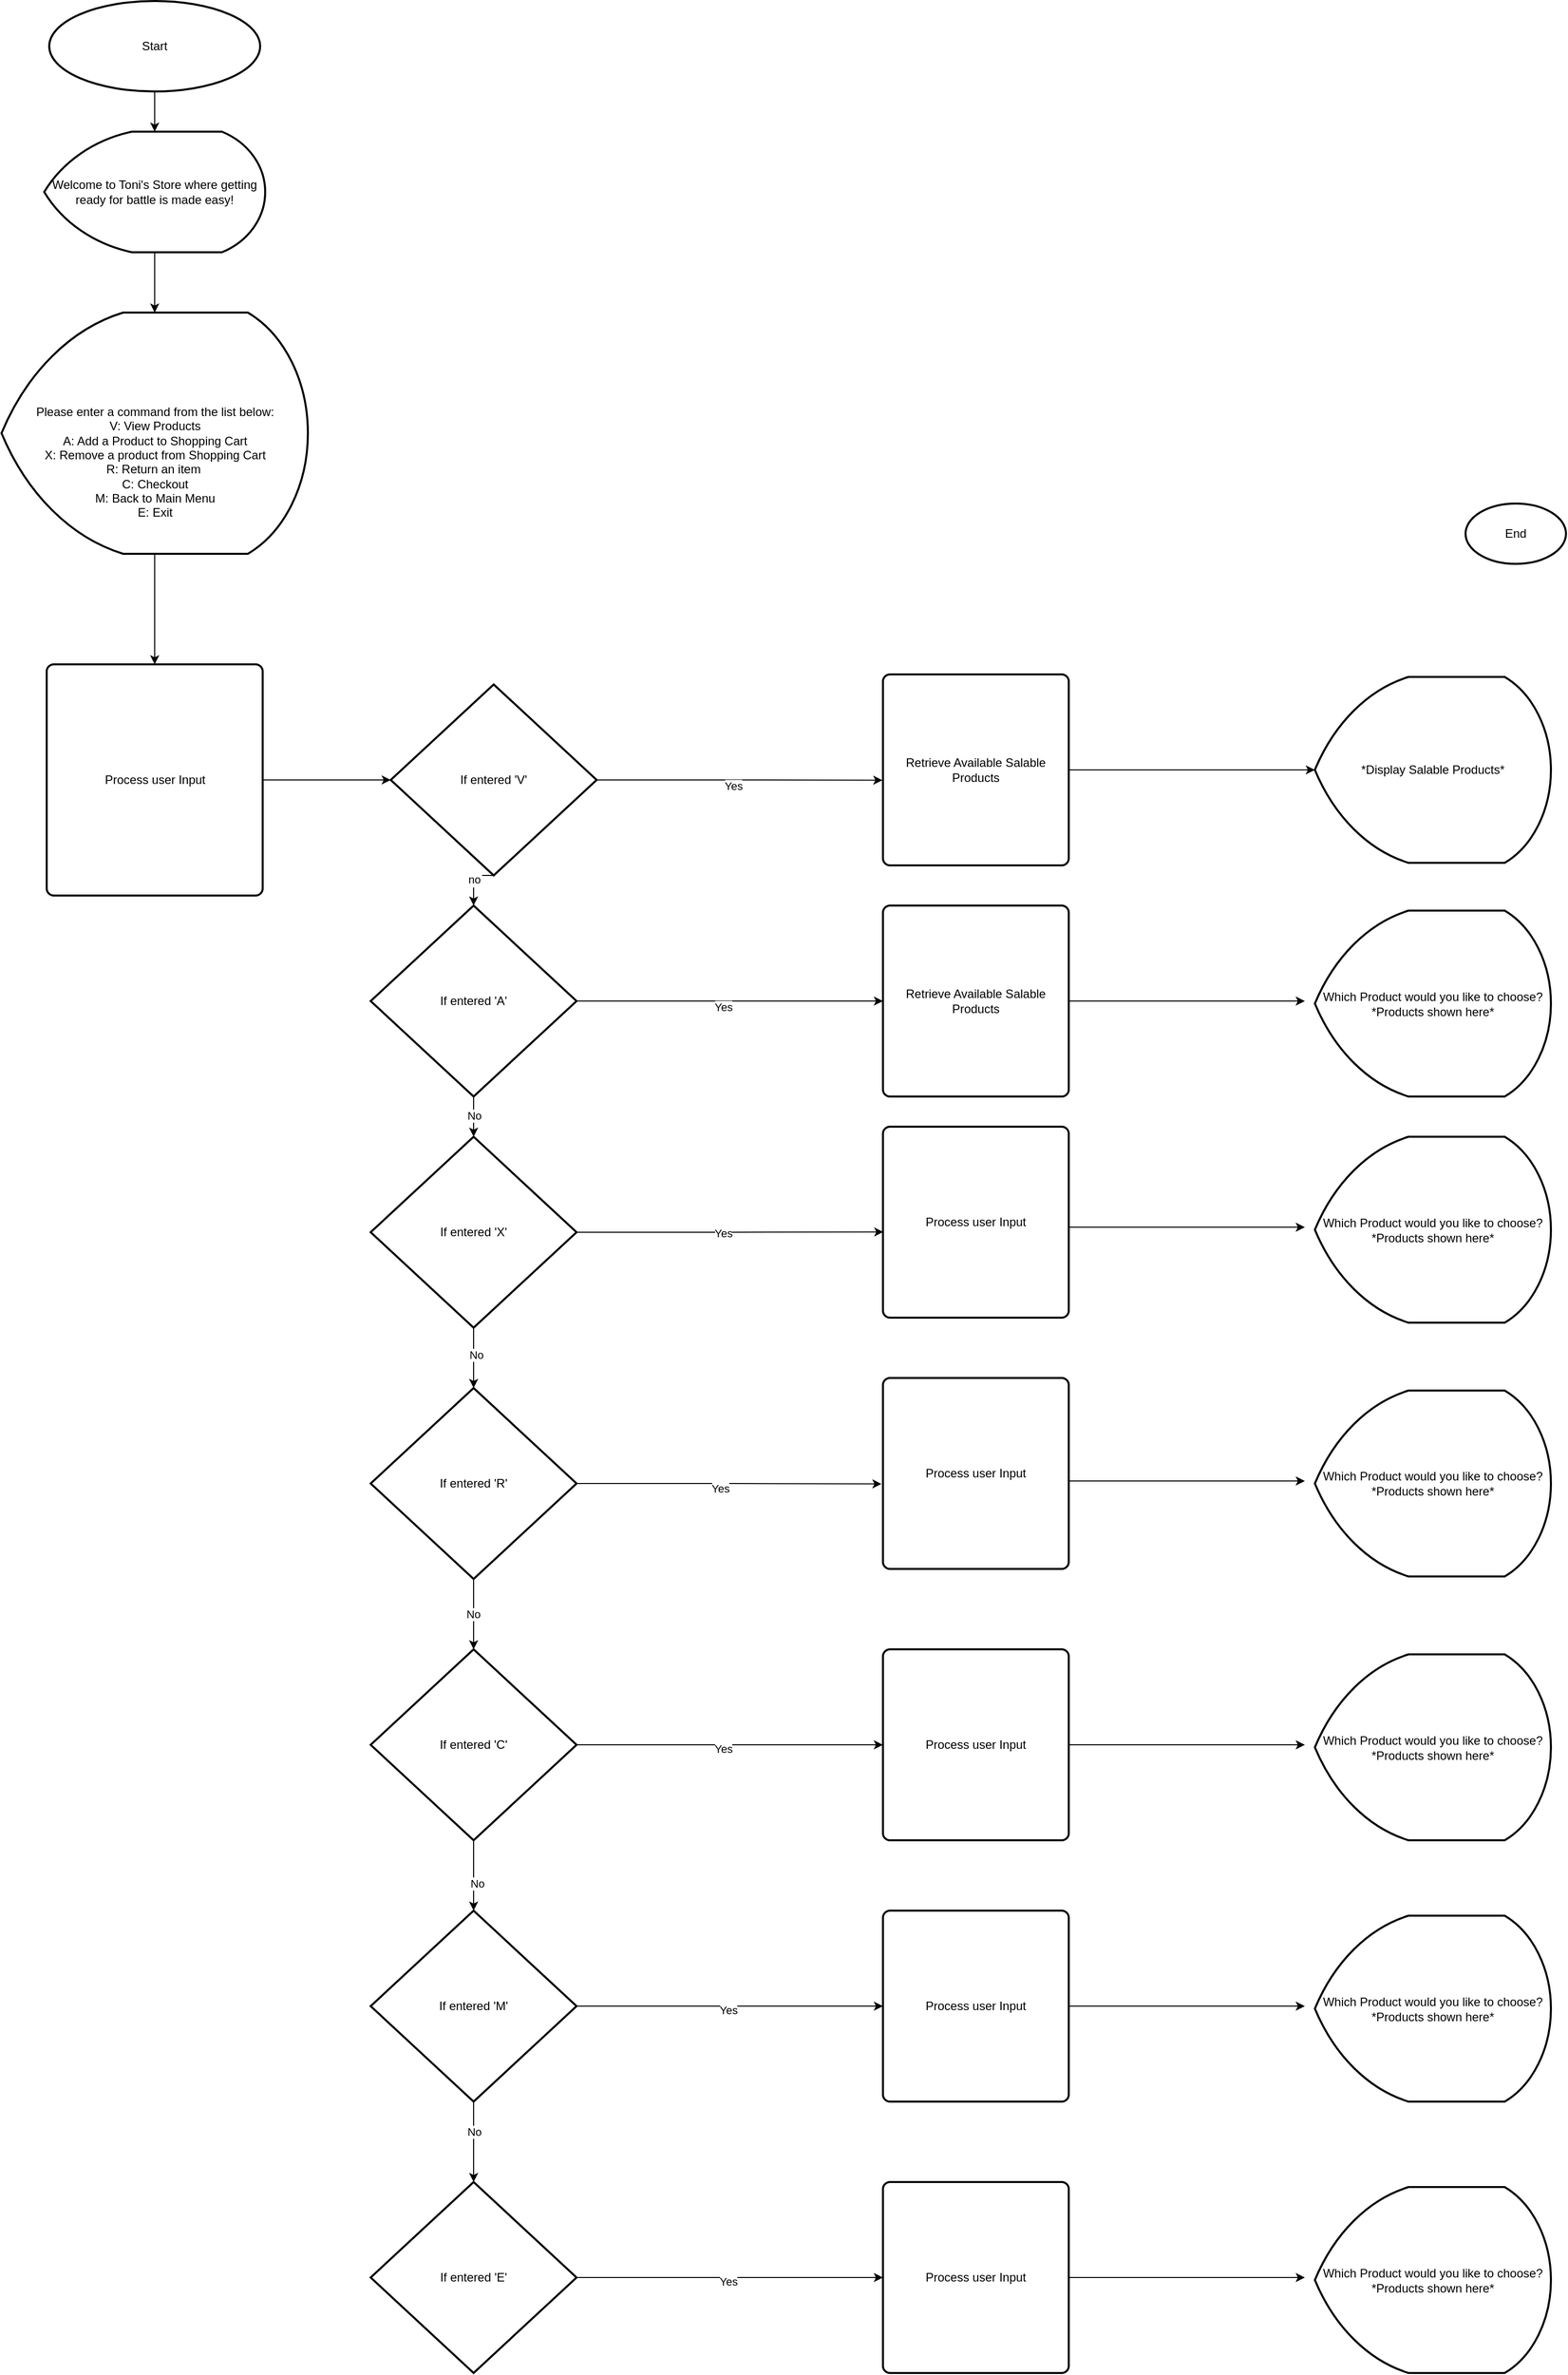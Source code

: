 <mxfile version="23.1.5" type="github">
  <diagram name="Page-1" id="eIcaw5Ktxpqwb3rYndxn">
    <mxGraphModel dx="1588" dy="1078" grid="1" gridSize="10" guides="1" tooltips="1" connect="1" arrows="1" fold="1" page="1" pageScale="1" pageWidth="850" pageHeight="1100" math="0" shadow="0">
      <root>
        <mxCell id="0" />
        <mxCell id="1" parent="0" />
        <mxCell id="yzI9sUqMzmRR-9goqgxq-1" value="Process user Input" style="rounded=1;whiteSpace=wrap;html=1;absoluteArcSize=1;arcSize=14;strokeWidth=2;" parent="1" vertex="1">
          <mxGeometry x="57.5" y="670" width="215" height="230" as="geometry" />
        </mxCell>
        <mxCell id="yzI9sUqMzmRR-9goqgxq-8" style="edgeStyle=orthogonalEdgeStyle;rounded=0;orthogonalLoop=1;jettySize=auto;html=1;exitX=0.5;exitY=1;exitDx=0;exitDy=0;exitPerimeter=0;" parent="1" source="yzI9sUqMzmRR-9goqgxq-2" target="yzI9sUqMzmRR-9goqgxq-7" edge="1">
          <mxGeometry relative="1" as="geometry" />
        </mxCell>
        <mxCell id="yzI9sUqMzmRR-9goqgxq-2" value="Welcome to Toni&#39;s Store where getting ready for battle is made easy!" style="strokeWidth=2;html=1;shape=mxgraph.flowchart.display;whiteSpace=wrap;" parent="1" vertex="1">
          <mxGeometry x="55" y="140" width="220" height="120" as="geometry" />
        </mxCell>
        <mxCell id="yzI9sUqMzmRR-9goqgxq-6" style="edgeStyle=orthogonalEdgeStyle;rounded=0;orthogonalLoop=1;jettySize=auto;html=1;exitX=0.5;exitY=1;exitDx=0;exitDy=0;exitPerimeter=0;" parent="1" source="yzI9sUqMzmRR-9goqgxq-3" target="yzI9sUqMzmRR-9goqgxq-2" edge="1">
          <mxGeometry relative="1" as="geometry" />
        </mxCell>
        <mxCell id="yzI9sUqMzmRR-9goqgxq-3" value="Start" style="strokeWidth=2;html=1;shape=mxgraph.flowchart.start_1;whiteSpace=wrap;" parent="1" vertex="1">
          <mxGeometry x="60" y="10" width="210" height="90" as="geometry" />
        </mxCell>
        <mxCell id="yzI9sUqMzmRR-9goqgxq-4" value="If entered &#39;V&#39;" style="strokeWidth=2;html=1;shape=mxgraph.flowchart.decision;whiteSpace=wrap;" parent="1" vertex="1">
          <mxGeometry x="400" y="690" width="205" height="190" as="geometry" />
        </mxCell>
        <mxCell id="yzI9sUqMzmRR-9goqgxq-5" value="End" style="strokeWidth=2;html=1;shape=mxgraph.flowchart.start_1;whiteSpace=wrap;" parent="1" vertex="1">
          <mxGeometry x="1470" y="510" width="100" height="60" as="geometry" />
        </mxCell>
        <mxCell id="yzI9sUqMzmRR-9goqgxq-9" style="edgeStyle=orthogonalEdgeStyle;rounded=0;orthogonalLoop=1;jettySize=auto;html=1;exitX=0.5;exitY=1;exitDx=0;exitDy=0;exitPerimeter=0;entryX=0.5;entryY=0;entryDx=0;entryDy=0;" parent="1" source="yzI9sUqMzmRR-9goqgxq-7" target="yzI9sUqMzmRR-9goqgxq-1" edge="1">
          <mxGeometry relative="1" as="geometry" />
        </mxCell>
        <mxCell id="yzI9sUqMzmRR-9goqgxq-7" value="&lt;br&gt;&lt;br&gt;&lt;br&gt;&lt;br&gt;&lt;br&gt;Please enter a command from the list below:&lt;br&gt;V: View Products&lt;br&gt;A: Add a Product to Shopping Cart&lt;br&gt;X: Remove a product from Shopping Cart&lt;br&gt;R: Return an item&amp;nbsp;&lt;br&gt;C: Checkout&lt;br&gt;M: Back to Main Menu&lt;br&gt;E: Exit&lt;br&gt;&lt;div&gt;&lt;br&gt;&lt;/div&gt;" style="strokeWidth=2;html=1;shape=mxgraph.flowchart.display;whiteSpace=wrap;" parent="1" vertex="1">
          <mxGeometry x="12.5" y="320" width="305" height="240" as="geometry" />
        </mxCell>
        <mxCell id="yzI9sUqMzmRR-9goqgxq-39" style="edgeStyle=orthogonalEdgeStyle;rounded=0;orthogonalLoop=1;jettySize=auto;html=1;exitX=1;exitY=0.5;exitDx=0;exitDy=0;exitPerimeter=0;entryX=0;entryY=0.5;entryDx=0;entryDy=0;" parent="1" source="yzI9sUqMzmRR-9goqgxq-10" target="yzI9sUqMzmRR-9goqgxq-31" edge="1">
          <mxGeometry relative="1" as="geometry" />
        </mxCell>
        <mxCell id="yzI9sUqMzmRR-9goqgxq-40" value="Yes" style="edgeLabel;html=1;align=center;verticalAlign=middle;resizable=0;points=[];" parent="yzI9sUqMzmRR-9goqgxq-39" vertex="1" connectable="0">
          <mxGeometry x="-0.009" y="-4" relative="1" as="geometry">
            <mxPoint as="offset" />
          </mxGeometry>
        </mxCell>
        <mxCell id="yzI9sUqMzmRR-9goqgxq-10" value="If entered &#39;M&#39;" style="strokeWidth=2;html=1;shape=mxgraph.flowchart.decision;whiteSpace=wrap;" parent="1" vertex="1">
          <mxGeometry x="380" y="1910" width="205" height="190" as="geometry" />
        </mxCell>
        <mxCell id="yzI9sUqMzmRR-9goqgxq-38" style="edgeStyle=orthogonalEdgeStyle;rounded=0;orthogonalLoop=1;jettySize=auto;html=1;entryX=0;entryY=0.5;entryDx=0;entryDy=0;" parent="1" source="yzI9sUqMzmRR-9goqgxq-11" target="yzI9sUqMzmRR-9goqgxq-30" edge="1">
          <mxGeometry relative="1" as="geometry" />
        </mxCell>
        <mxCell id="yzI9sUqMzmRR-9goqgxq-41" value="Yes" style="edgeLabel;html=1;align=center;verticalAlign=middle;resizable=0;points=[];" parent="yzI9sUqMzmRR-9goqgxq-38" vertex="1" connectable="0">
          <mxGeometry x="-0.044" y="-4" relative="1" as="geometry">
            <mxPoint as="offset" />
          </mxGeometry>
        </mxCell>
        <mxCell id="yzI9sUqMzmRR-9goqgxq-11" value="If entered &#39;C&#39;" style="strokeWidth=2;html=1;shape=mxgraph.flowchart.decision;whiteSpace=wrap;" parent="1" vertex="1">
          <mxGeometry x="380" y="1650" width="205" height="190" as="geometry" />
        </mxCell>
        <mxCell id="yzI9sUqMzmRR-9goqgxq-12" value="If entered &#39;R&#39;" style="strokeWidth=2;html=1;shape=mxgraph.flowchart.decision;whiteSpace=wrap;" parent="1" vertex="1">
          <mxGeometry x="380" y="1390" width="205" height="190" as="geometry" />
        </mxCell>
        <mxCell id="yzI9sUqMzmRR-9goqgxq-13" value="If entered &#39;X&#39;" style="strokeWidth=2;html=1;shape=mxgraph.flowchart.decision;whiteSpace=wrap;" parent="1" vertex="1">
          <mxGeometry x="380" y="1140" width="205" height="190" as="geometry" />
        </mxCell>
        <mxCell id="yzI9sUqMzmRR-9goqgxq-14" value="If entered &#39;A&#39;" style="strokeWidth=2;html=1;shape=mxgraph.flowchart.decision;whiteSpace=wrap;" parent="1" vertex="1">
          <mxGeometry x="380" y="910" width="205" height="190" as="geometry" />
        </mxCell>
        <mxCell id="yzI9sUqMzmRR-9goqgxq-15" style="edgeStyle=orthogonalEdgeStyle;rounded=0;orthogonalLoop=1;jettySize=auto;html=1;entryX=0;entryY=0.5;entryDx=0;entryDy=0;entryPerimeter=0;" parent="1" source="yzI9sUqMzmRR-9goqgxq-1" target="yzI9sUqMzmRR-9goqgxq-4" edge="1">
          <mxGeometry relative="1" as="geometry" />
        </mxCell>
        <mxCell id="yzI9sUqMzmRR-9goqgxq-16" value="No" style="edgeStyle=orthogonalEdgeStyle;rounded=0;orthogonalLoop=1;jettySize=auto;html=1;exitX=0.5;exitY=1;exitDx=0;exitDy=0;exitPerimeter=0;entryX=0.5;entryY=0;entryDx=0;entryDy=0;entryPerimeter=0;" parent="1" source="yzI9sUqMzmRR-9goqgxq-4" target="yzI9sUqMzmRR-9goqgxq-14" edge="1">
          <mxGeometry relative="1" as="geometry" />
        </mxCell>
        <mxCell id="yzI9sUqMzmRR-9goqgxq-17" value="no" style="edgeLabel;html=1;align=center;verticalAlign=middle;resizable=0;points=[];" parent="yzI9sUqMzmRR-9goqgxq-16" vertex="1" connectable="0">
          <mxGeometry x="-0.028" relative="1" as="geometry">
            <mxPoint y="-1" as="offset" />
          </mxGeometry>
        </mxCell>
        <mxCell id="yzI9sUqMzmRR-9goqgxq-18" style="edgeStyle=orthogonalEdgeStyle;rounded=0;orthogonalLoop=1;jettySize=auto;html=1;exitX=0.5;exitY=1;exitDx=0;exitDy=0;exitPerimeter=0;entryX=0.5;entryY=0;entryDx=0;entryDy=0;entryPerimeter=0;" parent="1" source="yzI9sUqMzmRR-9goqgxq-14" target="yzI9sUqMzmRR-9goqgxq-13" edge="1">
          <mxGeometry relative="1" as="geometry" />
        </mxCell>
        <mxCell id="yzI9sUqMzmRR-9goqgxq-22" value="No" style="edgeLabel;html=1;align=center;verticalAlign=middle;resizable=0;points=[];" parent="yzI9sUqMzmRR-9goqgxq-18" vertex="1" connectable="0">
          <mxGeometry x="-0.061" relative="1" as="geometry">
            <mxPoint as="offset" />
          </mxGeometry>
        </mxCell>
        <mxCell id="yzI9sUqMzmRR-9goqgxq-19" style="edgeStyle=orthogonalEdgeStyle;rounded=0;orthogonalLoop=1;jettySize=auto;html=1;exitX=0.5;exitY=1;exitDx=0;exitDy=0;exitPerimeter=0;entryX=0.5;entryY=0;entryDx=0;entryDy=0;entryPerimeter=0;" parent="1" source="yzI9sUqMzmRR-9goqgxq-13" target="yzI9sUqMzmRR-9goqgxq-12" edge="1">
          <mxGeometry relative="1" as="geometry" />
        </mxCell>
        <mxCell id="yzI9sUqMzmRR-9goqgxq-23" value="No" style="edgeLabel;html=1;align=center;verticalAlign=middle;resizable=0;points=[];" parent="yzI9sUqMzmRR-9goqgxq-19" vertex="1" connectable="0">
          <mxGeometry x="-0.085" y="2" relative="1" as="geometry">
            <mxPoint y="-1" as="offset" />
          </mxGeometry>
        </mxCell>
        <mxCell id="yzI9sUqMzmRR-9goqgxq-20" style="edgeStyle=orthogonalEdgeStyle;rounded=0;orthogonalLoop=1;jettySize=auto;html=1;exitX=0.5;exitY=1;exitDx=0;exitDy=0;exitPerimeter=0;entryX=0.5;entryY=0;entryDx=0;entryDy=0;entryPerimeter=0;" parent="1" source="yzI9sUqMzmRR-9goqgxq-12" target="yzI9sUqMzmRR-9goqgxq-11" edge="1">
          <mxGeometry relative="1" as="geometry" />
        </mxCell>
        <mxCell id="yzI9sUqMzmRR-9goqgxq-24" value="No" style="edgeLabel;html=1;align=center;verticalAlign=middle;resizable=0;points=[];" parent="yzI9sUqMzmRR-9goqgxq-20" vertex="1" connectable="0">
          <mxGeometry x="-0.032" y="-1" relative="1" as="geometry">
            <mxPoint y="1" as="offset" />
          </mxGeometry>
        </mxCell>
        <mxCell id="yzI9sUqMzmRR-9goqgxq-21" style="edgeStyle=orthogonalEdgeStyle;rounded=0;orthogonalLoop=1;jettySize=auto;html=1;exitX=0.5;exitY=1;exitDx=0;exitDy=0;exitPerimeter=0;entryX=0.5;entryY=0;entryDx=0;entryDy=0;entryPerimeter=0;" parent="1" source="yzI9sUqMzmRR-9goqgxq-11" target="yzI9sUqMzmRR-9goqgxq-10" edge="1">
          <mxGeometry relative="1" as="geometry" />
        </mxCell>
        <mxCell id="yzI9sUqMzmRR-9goqgxq-25" value="No" style="edgeLabel;html=1;align=center;verticalAlign=middle;resizable=0;points=[];" parent="yzI9sUqMzmRR-9goqgxq-21" vertex="1" connectable="0">
          <mxGeometry x="0.222" y="3" relative="1" as="geometry">
            <mxPoint as="offset" />
          </mxGeometry>
        </mxCell>
        <mxCell id="yzI9sUqMzmRR-9goqgxq-26" value="Retrieve Available Salable Products" style="rounded=1;whiteSpace=wrap;html=1;absoluteArcSize=1;arcSize=14;strokeWidth=2;" parent="1" vertex="1">
          <mxGeometry x="890" y="680" width="185" height="190" as="geometry" />
        </mxCell>
        <mxCell id="zypE5ITx2ImbV6XnPkiI-9" style="edgeStyle=orthogonalEdgeStyle;rounded=0;orthogonalLoop=1;jettySize=auto;html=1;" edge="1" parent="1" source="yzI9sUqMzmRR-9goqgxq-27">
          <mxGeometry relative="1" as="geometry">
            <mxPoint x="1310" y="1005" as="targetPoint" />
          </mxGeometry>
        </mxCell>
        <mxCell id="yzI9sUqMzmRR-9goqgxq-27" value="Retrieve Available Salable Products" style="rounded=1;whiteSpace=wrap;html=1;absoluteArcSize=1;arcSize=14;strokeWidth=2;" parent="1" vertex="1">
          <mxGeometry x="890" y="910" width="185" height="190" as="geometry" />
        </mxCell>
        <mxCell id="yzI9sUqMzmRR-9goqgxq-28" value="Process user Input" style="rounded=1;whiteSpace=wrap;html=1;absoluteArcSize=1;arcSize=14;strokeWidth=2;" parent="1" vertex="1">
          <mxGeometry x="890" y="1130" width="185" height="190" as="geometry" />
        </mxCell>
        <mxCell id="yzI9sUqMzmRR-9goqgxq-29" value="Process user Input" style="rounded=1;whiteSpace=wrap;html=1;absoluteArcSize=1;arcSize=14;strokeWidth=2;" parent="1" vertex="1">
          <mxGeometry x="890" y="1380" width="185" height="190" as="geometry" />
        </mxCell>
        <mxCell id="yzI9sUqMzmRR-9goqgxq-30" value="Process user Input" style="rounded=1;whiteSpace=wrap;html=1;absoluteArcSize=1;arcSize=14;strokeWidth=2;" parent="1" vertex="1">
          <mxGeometry x="890" y="1650" width="185" height="190" as="geometry" />
        </mxCell>
        <mxCell id="yzI9sUqMzmRR-9goqgxq-31" value="Process user Input" style="rounded=1;whiteSpace=wrap;html=1;absoluteArcSize=1;arcSize=14;strokeWidth=2;" parent="1" vertex="1">
          <mxGeometry x="890" y="1910" width="185" height="190" as="geometry" />
        </mxCell>
        <mxCell id="yzI9sUqMzmRR-9goqgxq-32" style="edgeStyle=orthogonalEdgeStyle;rounded=0;orthogonalLoop=1;jettySize=auto;html=1;entryX=-0.003;entryY=0.554;entryDx=0;entryDy=0;entryPerimeter=0;" parent="1" source="yzI9sUqMzmRR-9goqgxq-4" target="yzI9sUqMzmRR-9goqgxq-26" edge="1">
          <mxGeometry relative="1" as="geometry" />
        </mxCell>
        <mxCell id="yzI9sUqMzmRR-9goqgxq-33" value="Yes" style="edgeLabel;html=1;align=center;verticalAlign=middle;resizable=0;points=[];" parent="yzI9sUqMzmRR-9goqgxq-32" vertex="1" connectable="0">
          <mxGeometry x="-0.052" y="-6" relative="1" as="geometry">
            <mxPoint x="1" as="offset" />
          </mxGeometry>
        </mxCell>
        <mxCell id="yzI9sUqMzmRR-9goqgxq-34" style="edgeStyle=orthogonalEdgeStyle;rounded=0;orthogonalLoop=1;jettySize=auto;html=1;entryX=0;entryY=0.5;entryDx=0;entryDy=0;exitX=1;exitY=0.5;exitDx=0;exitDy=0;exitPerimeter=0;" parent="1" source="yzI9sUqMzmRR-9goqgxq-14" target="yzI9sUqMzmRR-9goqgxq-27" edge="1">
          <mxGeometry relative="1" as="geometry">
            <mxPoint x="600" y="1004.33" as="sourcePoint" />
            <mxPoint x="904" y="1004.33" as="targetPoint" />
          </mxGeometry>
        </mxCell>
        <mxCell id="yzI9sUqMzmRR-9goqgxq-35" value="Yes" style="edgeLabel;html=1;align=center;verticalAlign=middle;resizable=0;points=[];" parent="yzI9sUqMzmRR-9goqgxq-34" vertex="1" connectable="0">
          <mxGeometry x="-0.052" y="-6" relative="1" as="geometry">
            <mxPoint x="1" as="offset" />
          </mxGeometry>
        </mxCell>
        <mxCell id="yzI9sUqMzmRR-9goqgxq-36" style="edgeStyle=orthogonalEdgeStyle;rounded=0;orthogonalLoop=1;jettySize=auto;html=1;exitX=1;exitY=0.5;exitDx=0;exitDy=0;exitPerimeter=0;entryX=0.002;entryY=0.551;entryDx=0;entryDy=0;entryPerimeter=0;" parent="1" source="yzI9sUqMzmRR-9goqgxq-13" target="yzI9sUqMzmRR-9goqgxq-28" edge="1">
          <mxGeometry relative="1" as="geometry" />
        </mxCell>
        <mxCell id="yzI9sUqMzmRR-9goqgxq-43" value="Yes" style="edgeLabel;html=1;align=center;verticalAlign=middle;resizable=0;points=[];" parent="yzI9sUqMzmRR-9goqgxq-36" vertex="1" connectable="0">
          <mxGeometry x="-0.046" y="-1" relative="1" as="geometry">
            <mxPoint as="offset" />
          </mxGeometry>
        </mxCell>
        <mxCell id="yzI9sUqMzmRR-9goqgxq-37" style="edgeStyle=orthogonalEdgeStyle;rounded=0;orthogonalLoop=1;jettySize=auto;html=1;entryX=-0.008;entryY=0.555;entryDx=0;entryDy=0;entryPerimeter=0;" parent="1" source="yzI9sUqMzmRR-9goqgxq-12" target="yzI9sUqMzmRR-9goqgxq-29" edge="1">
          <mxGeometry relative="1" as="geometry" />
        </mxCell>
        <mxCell id="yzI9sUqMzmRR-9goqgxq-42" value="Yes" style="edgeLabel;html=1;align=center;verticalAlign=middle;resizable=0;points=[];" parent="yzI9sUqMzmRR-9goqgxq-37" vertex="1" connectable="0">
          <mxGeometry x="-0.067" y="-5" relative="1" as="geometry">
            <mxPoint x="1" as="offset" />
          </mxGeometry>
        </mxCell>
        <mxCell id="yzI9sUqMzmRR-9goqgxq-44" value="*Display Salable Products*" style="strokeWidth=2;html=1;shape=mxgraph.flowchart.display;whiteSpace=wrap;" parent="1" vertex="1">
          <mxGeometry x="1320" y="682.5" width="235" height="185" as="geometry" />
        </mxCell>
        <mxCell id="zypE5ITx2ImbV6XnPkiI-1" style="edgeStyle=orthogonalEdgeStyle;rounded=0;orthogonalLoop=1;jettySize=auto;html=1;exitX=1;exitY=0.5;exitDx=0;exitDy=0;exitPerimeter=0;entryX=0;entryY=0.5;entryDx=0;entryDy=0;" edge="1" parent="1" source="zypE5ITx2ImbV6XnPkiI-3" target="zypE5ITx2ImbV6XnPkiI-4">
          <mxGeometry relative="1" as="geometry" />
        </mxCell>
        <mxCell id="zypE5ITx2ImbV6XnPkiI-2" value="Yes" style="edgeLabel;html=1;align=center;verticalAlign=middle;resizable=0;points=[];" vertex="1" connectable="0" parent="zypE5ITx2ImbV6XnPkiI-1">
          <mxGeometry x="-0.009" y="-4" relative="1" as="geometry">
            <mxPoint as="offset" />
          </mxGeometry>
        </mxCell>
        <mxCell id="zypE5ITx2ImbV6XnPkiI-3" value="If entered &#39;E&#39;" style="strokeWidth=2;html=1;shape=mxgraph.flowchart.decision;whiteSpace=wrap;" vertex="1" parent="1">
          <mxGeometry x="380" y="2180" width="205" height="190" as="geometry" />
        </mxCell>
        <mxCell id="zypE5ITx2ImbV6XnPkiI-4" value="Process user Input" style="rounded=1;whiteSpace=wrap;html=1;absoluteArcSize=1;arcSize=14;strokeWidth=2;" vertex="1" parent="1">
          <mxGeometry x="890" y="2180" width="185" height="190" as="geometry" />
        </mxCell>
        <mxCell id="zypE5ITx2ImbV6XnPkiI-5" style="edgeStyle=orthogonalEdgeStyle;rounded=0;orthogonalLoop=1;jettySize=auto;html=1;entryX=0.5;entryY=0;entryDx=0;entryDy=0;entryPerimeter=0;" edge="1" parent="1" source="yzI9sUqMzmRR-9goqgxq-10" target="zypE5ITx2ImbV6XnPkiI-3">
          <mxGeometry relative="1" as="geometry" />
        </mxCell>
        <mxCell id="zypE5ITx2ImbV6XnPkiI-6" value="No" style="edgeLabel;html=1;align=center;verticalAlign=middle;resizable=0;points=[];" vertex="1" connectable="0" parent="zypE5ITx2ImbV6XnPkiI-5">
          <mxGeometry x="-0.25" relative="1" as="geometry">
            <mxPoint as="offset" />
          </mxGeometry>
        </mxCell>
        <mxCell id="zypE5ITx2ImbV6XnPkiI-7" value="Which Product would you like to choose?&lt;br&gt;*Products shown here*" style="strokeWidth=2;html=1;shape=mxgraph.flowchart.display;whiteSpace=wrap;" vertex="1" parent="1">
          <mxGeometry x="1320" y="915" width="235" height="185" as="geometry" />
        </mxCell>
        <mxCell id="zypE5ITx2ImbV6XnPkiI-8" style="edgeStyle=orthogonalEdgeStyle;rounded=0;orthogonalLoop=1;jettySize=auto;html=1;exitX=1;exitY=0.5;exitDx=0;exitDy=0;entryX=0;entryY=0.5;entryDx=0;entryDy=0;entryPerimeter=0;" edge="1" parent="1" source="yzI9sUqMzmRR-9goqgxq-26" target="yzI9sUqMzmRR-9goqgxq-44">
          <mxGeometry relative="1" as="geometry" />
        </mxCell>
        <mxCell id="zypE5ITx2ImbV6XnPkiI-10" style="edgeStyle=orthogonalEdgeStyle;rounded=0;orthogonalLoop=1;jettySize=auto;html=1;" edge="1" parent="1">
          <mxGeometry relative="1" as="geometry">
            <mxPoint x="1310" y="1230" as="targetPoint" />
            <mxPoint x="1075" y="1230" as="sourcePoint" />
          </mxGeometry>
        </mxCell>
        <mxCell id="zypE5ITx2ImbV6XnPkiI-11" value="Which Product would you like to choose?&lt;br&gt;*Products shown here*" style="strokeWidth=2;html=1;shape=mxgraph.flowchart.display;whiteSpace=wrap;" vertex="1" parent="1">
          <mxGeometry x="1320" y="1140" width="235" height="185" as="geometry" />
        </mxCell>
        <mxCell id="zypE5ITx2ImbV6XnPkiI-12" style="edgeStyle=orthogonalEdgeStyle;rounded=0;orthogonalLoop=1;jettySize=auto;html=1;" edge="1" parent="1">
          <mxGeometry relative="1" as="geometry">
            <mxPoint x="1310" y="1482.5" as="targetPoint" />
            <mxPoint x="1075" y="1482.5" as="sourcePoint" />
          </mxGeometry>
        </mxCell>
        <mxCell id="zypE5ITx2ImbV6XnPkiI-13" value="Which Product would you like to choose?&lt;br&gt;*Products shown here*" style="strokeWidth=2;html=1;shape=mxgraph.flowchart.display;whiteSpace=wrap;" vertex="1" parent="1">
          <mxGeometry x="1320" y="1392.5" width="235" height="185" as="geometry" />
        </mxCell>
        <mxCell id="zypE5ITx2ImbV6XnPkiI-14" style="edgeStyle=orthogonalEdgeStyle;rounded=0;orthogonalLoop=1;jettySize=auto;html=1;" edge="1" parent="1">
          <mxGeometry relative="1" as="geometry">
            <mxPoint x="1310" y="1745" as="targetPoint" />
            <mxPoint x="1075" y="1745" as="sourcePoint" />
          </mxGeometry>
        </mxCell>
        <mxCell id="zypE5ITx2ImbV6XnPkiI-15" value="Which Product would you like to choose?&lt;br&gt;*Products shown here*" style="strokeWidth=2;html=1;shape=mxgraph.flowchart.display;whiteSpace=wrap;" vertex="1" parent="1">
          <mxGeometry x="1320" y="1655" width="235" height="185" as="geometry" />
        </mxCell>
        <mxCell id="zypE5ITx2ImbV6XnPkiI-16" style="edgeStyle=orthogonalEdgeStyle;rounded=0;orthogonalLoop=1;jettySize=auto;html=1;" edge="1" parent="1">
          <mxGeometry relative="1" as="geometry">
            <mxPoint x="1310" y="2005" as="targetPoint" />
            <mxPoint x="1075" y="2005" as="sourcePoint" />
          </mxGeometry>
        </mxCell>
        <mxCell id="zypE5ITx2ImbV6XnPkiI-17" value="Which Product would you like to choose?&lt;br&gt;*Products shown here*" style="strokeWidth=2;html=1;shape=mxgraph.flowchart.display;whiteSpace=wrap;" vertex="1" parent="1">
          <mxGeometry x="1320" y="1915" width="235" height="185" as="geometry" />
        </mxCell>
        <mxCell id="zypE5ITx2ImbV6XnPkiI-18" style="edgeStyle=orthogonalEdgeStyle;rounded=0;orthogonalLoop=1;jettySize=auto;html=1;" edge="1" parent="1">
          <mxGeometry relative="1" as="geometry">
            <mxPoint x="1310" y="2275" as="targetPoint" />
            <mxPoint x="1075" y="2275" as="sourcePoint" />
          </mxGeometry>
        </mxCell>
        <mxCell id="zypE5ITx2ImbV6XnPkiI-19" value="Which Product would you like to choose?&lt;br&gt;*Products shown here*" style="strokeWidth=2;html=1;shape=mxgraph.flowchart.display;whiteSpace=wrap;" vertex="1" parent="1">
          <mxGeometry x="1320" y="2185" width="235" height="185" as="geometry" />
        </mxCell>
      </root>
    </mxGraphModel>
  </diagram>
</mxfile>
